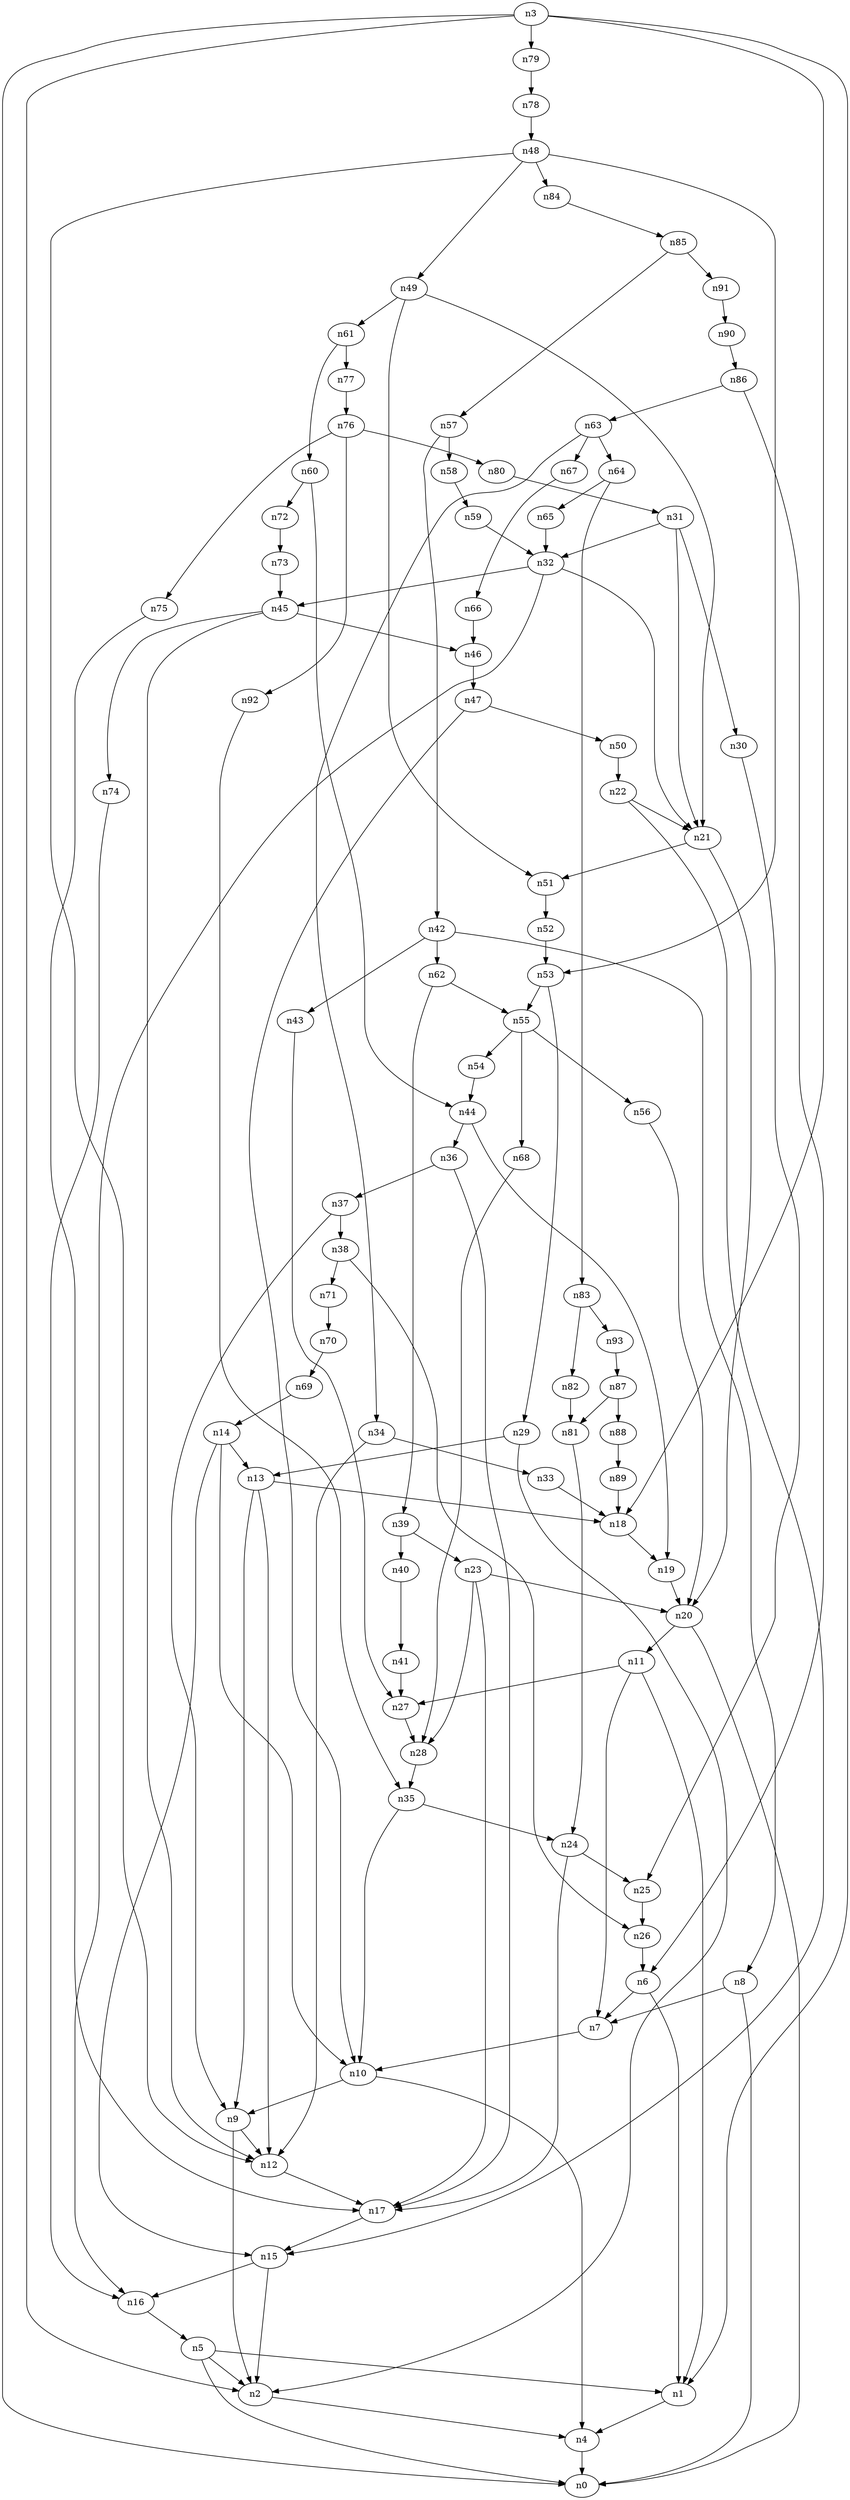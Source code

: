 digraph G {
	n1 -> n4	 [_graphml_id=e4];
	n2 -> n4	 [_graphml_id=e7];
	n3 -> n0	 [_graphml_id=e0];
	n3 -> n1	 [_graphml_id=e3];
	n3 -> n2	 [_graphml_id=e6];
	n3 -> n18	 [_graphml_id=e38];
	n3 -> n79	 [_graphml_id=e128];
	n4 -> n0	 [_graphml_id=e1];
	n5 -> n0	 [_graphml_id=e2];
	n5 -> n1	 [_graphml_id=e5];
	n5 -> n2	 [_graphml_id=e8];
	n6 -> n1	 [_graphml_id=e9];
	n6 -> n7	 [_graphml_id=e10];
	n7 -> n10	 [_graphml_id=e18];
	n8 -> n0	 [_graphml_id=e12];
	n8 -> n7	 [_graphml_id=e11];
	n9 -> n2	 [_graphml_id=e13];
	n9 -> n12	 [_graphml_id=e19];
	n10 -> n4	 [_graphml_id=e15];
	n10 -> n9	 [_graphml_id=e14];
	n11 -> n1	 [_graphml_id=e17];
	n11 -> n7	 [_graphml_id=e16];
	n11 -> n27	 [_graphml_id=e43];
	n12 -> n17	 [_graphml_id=e27];
	n13 -> n9	 [_graphml_id=e131];
	n13 -> n12	 [_graphml_id=e20];
	n13 -> n18	 [_graphml_id=e29];
	n14 -> n10	 [_graphml_id=e22];
	n14 -> n13	 [_graphml_id=e21];
	n14 -> n15	 [_graphml_id=e28];
	n15 -> n2	 [_graphml_id=e23];
	n15 -> n16	 [_graphml_id=e24];
	n16 -> n5	 [_graphml_id=e25];
	n17 -> n15	 [_graphml_id=e26];
	n18 -> n19	 [_graphml_id=e30];
	n19 -> n20	 [_graphml_id=e31];
	n20 -> n0	 [_graphml_id=e32];
	n20 -> n11	 [_graphml_id=e151];
	n21 -> n20	 [_graphml_id=e33];
	n21 -> n51	 [_graphml_id=e82];
	n22 -> n15	 [_graphml_id=e35];
	n22 -> n21	 [_graphml_id=e34];
	n23 -> n17	 [_graphml_id=e37];
	n23 -> n20	 [_graphml_id=e36];
	n23 -> n28	 [_graphml_id=e45];
	n24 -> n17	 [_graphml_id=e39];
	n24 -> n25	 [_graphml_id=e40];
	n25 -> n26	 [_graphml_id=e41];
	n26 -> n6	 [_graphml_id=e42];
	n27 -> n28	 [_graphml_id=e44];
	n28 -> n35	 [_graphml_id=e56];
	n29 -> n2	 [_graphml_id=e47];
	n29 -> n13	 [_graphml_id=e46];
	n30 -> n25	 [_graphml_id=e48];
	n31 -> n21	 [_graphml_id=e121];
	n31 -> n30	 [_graphml_id=e49];
	n31 -> n32	 [_graphml_id=e50];
	n32 -> n16	 [_graphml_id=e51];
	n32 -> n21	 [_graphml_id=e71];
	n32 -> n45	 [_graphml_id=e72];
	n33 -> n18	 [_graphml_id=e52];
	n34 -> n12	 [_graphml_id=e54];
	n34 -> n33	 [_graphml_id=e53];
	n35 -> n10	 [_graphml_id=e57];
	n35 -> n24	 [_graphml_id=e55];
	n36 -> n17	 [_graphml_id=e58];
	n36 -> n37	 [_graphml_id=e59];
	n37 -> n9	 [_graphml_id=e141];
	n37 -> n38	 [_graphml_id=e60];
	n38 -> n26	 [_graphml_id=e61];
	n38 -> n71	 [_graphml_id=e115];
	n39 -> n23	 [_graphml_id=e62];
	n39 -> n40	 [_graphml_id=e63];
	n40 -> n41	 [_graphml_id=e64];
	n41 -> n27	 [_graphml_id=e65];
	n42 -> n8	 [_graphml_id=e66];
	n42 -> n43	 [_graphml_id=e67];
	n42 -> n62	 [_graphml_id=e100];
	n43 -> n27	 [_graphml_id=e68];
	n44 -> n19	 [_graphml_id=e69];
	n44 -> n36	 [_graphml_id=e70];
	n45 -> n12	 [_graphml_id=e81];
	n45 -> n46	 [_graphml_id=e73];
	n45 -> n74	 [_graphml_id=e119];
	n46 -> n47	 [_graphml_id=e74];
	n47 -> n10	 [_graphml_id=e75];
	n47 -> n50	 [_graphml_id=e79];
	n48 -> n12	 [_graphml_id=e76];
	n48 -> n49	 [_graphml_id=e77];
	n48 -> n53	 [_graphml_id=e85];
	n48 -> n84	 [_graphml_id=e136];
	n49 -> n21	 [_graphml_id=e78];
	n49 -> n51	 [_graphml_id=e91];
	n49 -> n61	 [_graphml_id=e98];
	n50 -> n22	 [_graphml_id=e80];
	n51 -> n52	 [_graphml_id=e83];
	n52 -> n53	 [_graphml_id=e84];
	n53 -> n29	 [_graphml_id=e111];
	n53 -> n55	 [_graphml_id=e88];
	n54 -> n44	 [_graphml_id=e86];
	n55 -> n54	 [_graphml_id=e87];
	n55 -> n56	 [_graphml_id=e89];
	n55 -> n68	 [_graphml_id=e109];
	n56 -> n20	 [_graphml_id=e90];
	n57 -> n42	 [_graphml_id=e92];
	n57 -> n58	 [_graphml_id=e93];
	n58 -> n59	 [_graphml_id=e94];
	n59 -> n32	 [_graphml_id=e95];
	n60 -> n44	 [_graphml_id=e96];
	n60 -> n72	 [_graphml_id=e116];
	n61 -> n60	 [_graphml_id=e97];
	n61 -> n77	 [_graphml_id=e125];
	n62 -> n39	 [_graphml_id=e101];
	n62 -> n55	 [_graphml_id=e99];
	n63 -> n34	 [_graphml_id=e102];
	n63 -> n64	 [_graphml_id=e103];
	n63 -> n67	 [_graphml_id=e108];
	n64 -> n65	 [_graphml_id=e104];
	n64 -> n83	 [_graphml_id=e135];
	n65 -> n32	 [_graphml_id=e105];
	n66 -> n46	 [_graphml_id=e106];
	n67 -> n66	 [_graphml_id=e107];
	n68 -> n28	 [_graphml_id=e110];
	n69 -> n14	 [_graphml_id=e112];
	n70 -> n69	 [_graphml_id=e113];
	n71 -> n70	 [_graphml_id=e114];
	n72 -> n73	 [_graphml_id=e117];
	n73 -> n45	 [_graphml_id=e118];
	n74 -> n16	 [_graphml_id=e120];
	n75 -> n17	 [_graphml_id=e122];
	n76 -> n75	 [_graphml_id=e123];
	n76 -> n80	 [_graphml_id=e130];
	n76 -> n92	 [_graphml_id=e150];
	n77 -> n76	 [_graphml_id=e124];
	n78 -> n48	 [_graphml_id=e126];
	n79 -> n78	 [_graphml_id=e127];
	n80 -> n31	 [_graphml_id=e129];
	n81 -> n24	 [_graphml_id=e132];
	n82 -> n81	 [_graphml_id=e133];
	n83 -> n82	 [_graphml_id=e134];
	n83 -> n93	 [_graphml_id=e152];
	n84 -> n85	 [_graphml_id=e137];
	n85 -> n57	 [_graphml_id=e138];
	n85 -> n91	 [_graphml_id=e148];
	n86 -> n6	 [_graphml_id=e140];
	n86 -> n63	 [_graphml_id=e139];
	n87 -> n81	 [_graphml_id=e142];
	n87 -> n88	 [_graphml_id=e143];
	n88 -> n89	 [_graphml_id=e144];
	n89 -> n18	 [_graphml_id=e145];
	n90 -> n86	 [_graphml_id=e146];
	n91 -> n90	 [_graphml_id=e147];
	n92 -> n35	 [_graphml_id=e149];
	n93 -> n87	 [_graphml_id=e153];
}
